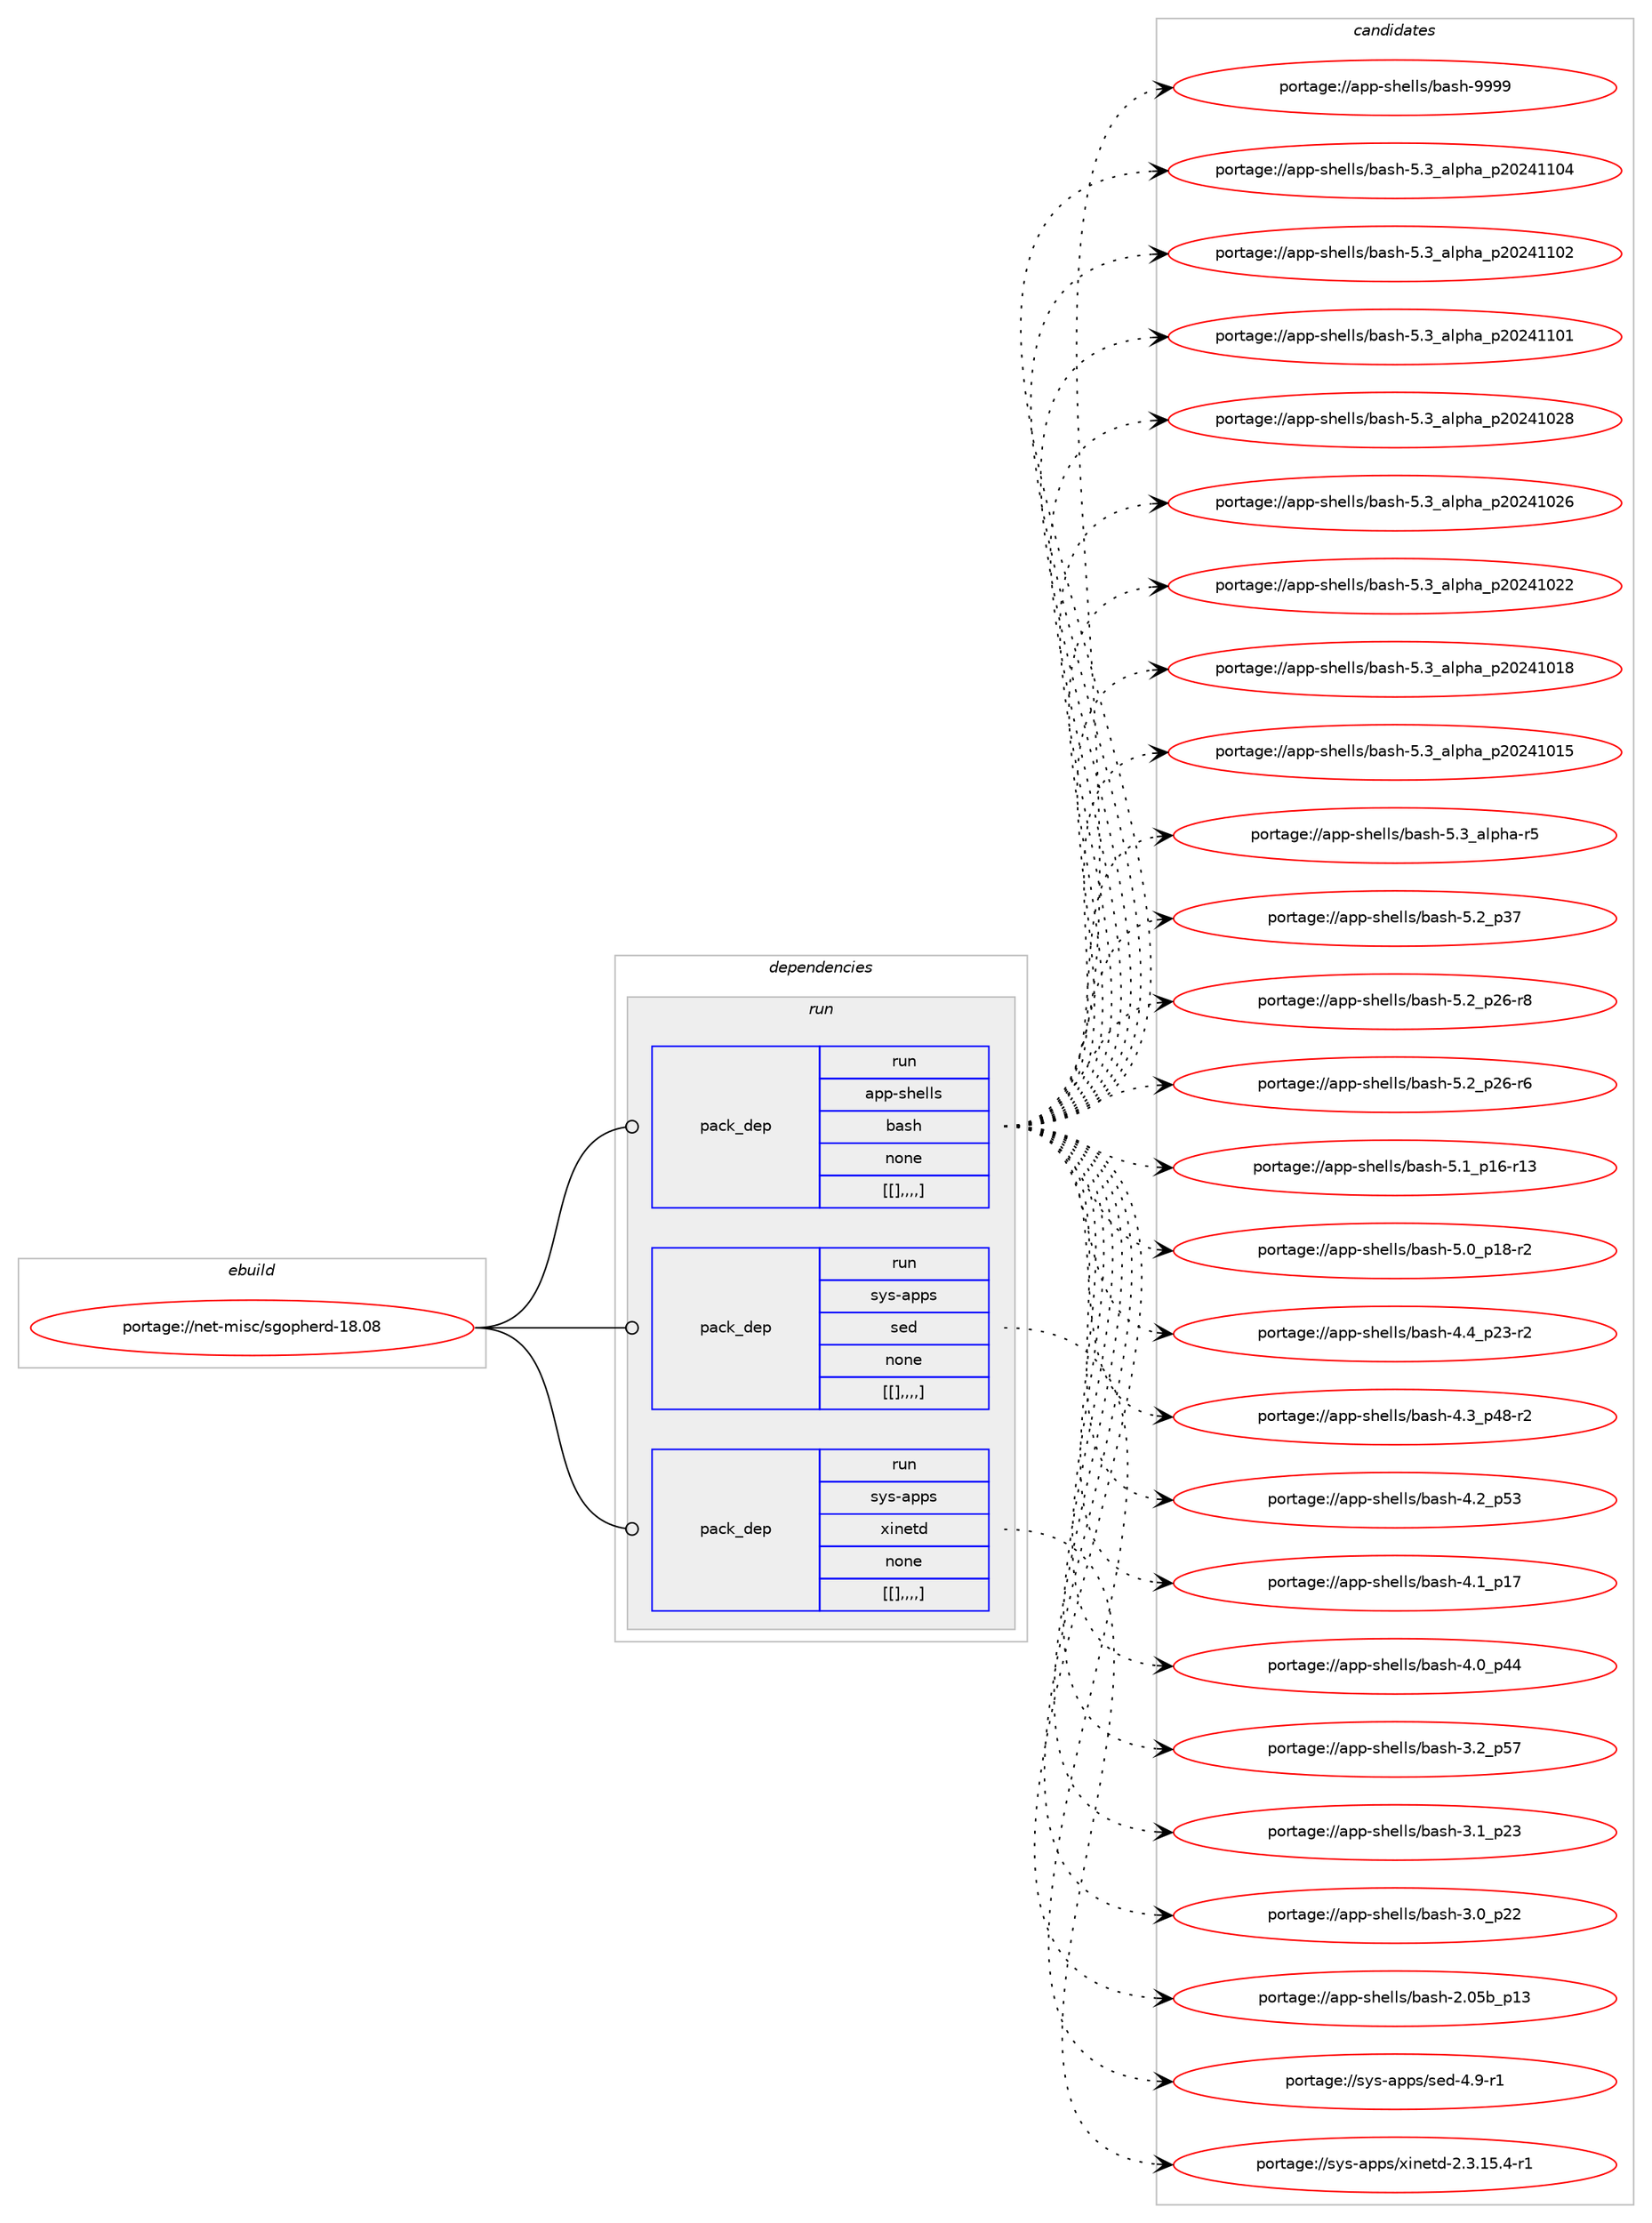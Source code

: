 digraph prolog {

# *************
# Graph options
# *************

newrank=true;
concentrate=true;
compound=true;
graph [rankdir=LR,fontname=Helvetica,fontsize=10,ranksep=1.5];#, ranksep=2.5, nodesep=0.2];
edge  [arrowhead=vee];
node  [fontname=Helvetica,fontsize=10];

# **********
# The ebuild
# **********

subgraph cluster_leftcol {
color=gray;
label=<<i>ebuild</i>>;
id [label="portage://net-misc/sgopherd-18.08", color=red, width=4, href="../net-misc/sgopherd-18.08.svg"];
}

# ****************
# The dependencies
# ****************

subgraph cluster_midcol {
color=gray;
label=<<i>dependencies</i>>;
subgraph cluster_compile {
fillcolor="#eeeeee";
style=filled;
label=<<i>compile</i>>;
}
subgraph cluster_compileandrun {
fillcolor="#eeeeee";
style=filled;
label=<<i>compile and run</i>>;
}
subgraph cluster_run {
fillcolor="#eeeeee";
style=filled;
label=<<i>run</i>>;
subgraph pack279 {
dependency372 [label=<<TABLE BORDER="0" CELLBORDER="1" CELLSPACING="0" CELLPADDING="4" WIDTH="220"><TR><TD ROWSPAN="6" CELLPADDING="30">pack_dep</TD></TR><TR><TD WIDTH="110">run</TD></TR><TR><TD>app-shells</TD></TR><TR><TD>bash</TD></TR><TR><TD>none</TD></TR><TR><TD>[[],,,,]</TD></TR></TABLE>>, shape=none, color=blue];
}
id:e -> dependency372:w [weight=20,style="solid",arrowhead="odot"];
subgraph pack280 {
dependency373 [label=<<TABLE BORDER="0" CELLBORDER="1" CELLSPACING="0" CELLPADDING="4" WIDTH="220"><TR><TD ROWSPAN="6" CELLPADDING="30">pack_dep</TD></TR><TR><TD WIDTH="110">run</TD></TR><TR><TD>sys-apps</TD></TR><TR><TD>sed</TD></TR><TR><TD>none</TD></TR><TR><TD>[[],,,,]</TD></TR></TABLE>>, shape=none, color=blue];
}
id:e -> dependency373:w [weight=20,style="solid",arrowhead="odot"];
subgraph pack281 {
dependency374 [label=<<TABLE BORDER="0" CELLBORDER="1" CELLSPACING="0" CELLPADDING="4" WIDTH="220"><TR><TD ROWSPAN="6" CELLPADDING="30">pack_dep</TD></TR><TR><TD WIDTH="110">run</TD></TR><TR><TD>sys-apps</TD></TR><TR><TD>xinetd</TD></TR><TR><TD>none</TD></TR><TR><TD>[[],,,,]</TD></TR></TABLE>>, shape=none, color=blue];
}
id:e -> dependency374:w [weight=20,style="solid",arrowhead="odot"];
}
}

# **************
# The candidates
# **************

subgraph cluster_choices {
rank=same;
color=gray;
label=<<i>candidates</i>>;

subgraph choice274 {
color=black;
nodesep=1;
choice97112112451151041011081081154798971151044557575757 [label="portage://app-shells/bash-9999", color=red, width=4,href="../app-shells/bash-9999.svg"];
choice971121124511510410110810811547989711510445534651959710811210497951125048505249494852 [label="portage://app-shells/bash-5.3_alpha_p20241104", color=red, width=4,href="../app-shells/bash-5.3_alpha_p20241104.svg"];
choice971121124511510410110810811547989711510445534651959710811210497951125048505249494850 [label="portage://app-shells/bash-5.3_alpha_p20241102", color=red, width=4,href="../app-shells/bash-5.3_alpha_p20241102.svg"];
choice971121124511510410110810811547989711510445534651959710811210497951125048505249494849 [label="portage://app-shells/bash-5.3_alpha_p20241101", color=red, width=4,href="../app-shells/bash-5.3_alpha_p20241101.svg"];
choice971121124511510410110810811547989711510445534651959710811210497951125048505249485056 [label="portage://app-shells/bash-5.3_alpha_p20241028", color=red, width=4,href="../app-shells/bash-5.3_alpha_p20241028.svg"];
choice971121124511510410110810811547989711510445534651959710811210497951125048505249485054 [label="portage://app-shells/bash-5.3_alpha_p20241026", color=red, width=4,href="../app-shells/bash-5.3_alpha_p20241026.svg"];
choice971121124511510410110810811547989711510445534651959710811210497951125048505249485050 [label="portage://app-shells/bash-5.3_alpha_p20241022", color=red, width=4,href="../app-shells/bash-5.3_alpha_p20241022.svg"];
choice971121124511510410110810811547989711510445534651959710811210497951125048505249484956 [label="portage://app-shells/bash-5.3_alpha_p20241018", color=red, width=4,href="../app-shells/bash-5.3_alpha_p20241018.svg"];
choice971121124511510410110810811547989711510445534651959710811210497951125048505249484953 [label="portage://app-shells/bash-5.3_alpha_p20241015", color=red, width=4,href="../app-shells/bash-5.3_alpha_p20241015.svg"];
choice9711211245115104101108108115479897115104455346519597108112104974511453 [label="portage://app-shells/bash-5.3_alpha-r5", color=red, width=4,href="../app-shells/bash-5.3_alpha-r5.svg"];
choice971121124511510410110810811547989711510445534650951125155 [label="portage://app-shells/bash-5.2_p37", color=red, width=4,href="../app-shells/bash-5.2_p37.svg"];
choice9711211245115104101108108115479897115104455346509511250544511456 [label="portage://app-shells/bash-5.2_p26-r8", color=red, width=4,href="../app-shells/bash-5.2_p26-r8.svg"];
choice9711211245115104101108108115479897115104455346509511250544511454 [label="portage://app-shells/bash-5.2_p26-r6", color=red, width=4,href="../app-shells/bash-5.2_p26-r6.svg"];
choice971121124511510410110810811547989711510445534649951124954451144951 [label="portage://app-shells/bash-5.1_p16-r13", color=red, width=4,href="../app-shells/bash-5.1_p16-r13.svg"];
choice9711211245115104101108108115479897115104455346489511249564511450 [label="portage://app-shells/bash-5.0_p18-r2", color=red, width=4,href="../app-shells/bash-5.0_p18-r2.svg"];
choice9711211245115104101108108115479897115104455246529511250514511450 [label="portage://app-shells/bash-4.4_p23-r2", color=red, width=4,href="../app-shells/bash-4.4_p23-r2.svg"];
choice9711211245115104101108108115479897115104455246519511252564511450 [label="portage://app-shells/bash-4.3_p48-r2", color=red, width=4,href="../app-shells/bash-4.3_p48-r2.svg"];
choice971121124511510410110810811547989711510445524650951125351 [label="portage://app-shells/bash-4.2_p53", color=red, width=4,href="../app-shells/bash-4.2_p53.svg"];
choice971121124511510410110810811547989711510445524649951124955 [label="portage://app-shells/bash-4.1_p17", color=red, width=4,href="../app-shells/bash-4.1_p17.svg"];
choice971121124511510410110810811547989711510445524648951125252 [label="portage://app-shells/bash-4.0_p44", color=red, width=4,href="../app-shells/bash-4.0_p44.svg"];
choice971121124511510410110810811547989711510445514650951125355 [label="portage://app-shells/bash-3.2_p57", color=red, width=4,href="../app-shells/bash-3.2_p57.svg"];
choice971121124511510410110810811547989711510445514649951125051 [label="portage://app-shells/bash-3.1_p23", color=red, width=4,href="../app-shells/bash-3.1_p23.svg"];
choice971121124511510410110810811547989711510445514648951125050 [label="portage://app-shells/bash-3.0_p22", color=red, width=4,href="../app-shells/bash-3.0_p22.svg"];
choice9711211245115104101108108115479897115104455046485398951124951 [label="portage://app-shells/bash-2.05b_p13", color=red, width=4,href="../app-shells/bash-2.05b_p13.svg"];
dependency372:e -> choice97112112451151041011081081154798971151044557575757:w [style=dotted,weight="100"];
dependency372:e -> choice971121124511510410110810811547989711510445534651959710811210497951125048505249494852:w [style=dotted,weight="100"];
dependency372:e -> choice971121124511510410110810811547989711510445534651959710811210497951125048505249494850:w [style=dotted,weight="100"];
dependency372:e -> choice971121124511510410110810811547989711510445534651959710811210497951125048505249494849:w [style=dotted,weight="100"];
dependency372:e -> choice971121124511510410110810811547989711510445534651959710811210497951125048505249485056:w [style=dotted,weight="100"];
dependency372:e -> choice971121124511510410110810811547989711510445534651959710811210497951125048505249485054:w [style=dotted,weight="100"];
dependency372:e -> choice971121124511510410110810811547989711510445534651959710811210497951125048505249485050:w [style=dotted,weight="100"];
dependency372:e -> choice971121124511510410110810811547989711510445534651959710811210497951125048505249484956:w [style=dotted,weight="100"];
dependency372:e -> choice971121124511510410110810811547989711510445534651959710811210497951125048505249484953:w [style=dotted,weight="100"];
dependency372:e -> choice9711211245115104101108108115479897115104455346519597108112104974511453:w [style=dotted,weight="100"];
dependency372:e -> choice971121124511510410110810811547989711510445534650951125155:w [style=dotted,weight="100"];
dependency372:e -> choice9711211245115104101108108115479897115104455346509511250544511456:w [style=dotted,weight="100"];
dependency372:e -> choice9711211245115104101108108115479897115104455346509511250544511454:w [style=dotted,weight="100"];
dependency372:e -> choice971121124511510410110810811547989711510445534649951124954451144951:w [style=dotted,weight="100"];
dependency372:e -> choice9711211245115104101108108115479897115104455346489511249564511450:w [style=dotted,weight="100"];
dependency372:e -> choice9711211245115104101108108115479897115104455246529511250514511450:w [style=dotted,weight="100"];
dependency372:e -> choice9711211245115104101108108115479897115104455246519511252564511450:w [style=dotted,weight="100"];
dependency372:e -> choice971121124511510410110810811547989711510445524650951125351:w [style=dotted,weight="100"];
dependency372:e -> choice971121124511510410110810811547989711510445524649951124955:w [style=dotted,weight="100"];
dependency372:e -> choice971121124511510410110810811547989711510445524648951125252:w [style=dotted,weight="100"];
dependency372:e -> choice971121124511510410110810811547989711510445514650951125355:w [style=dotted,weight="100"];
dependency372:e -> choice971121124511510410110810811547989711510445514649951125051:w [style=dotted,weight="100"];
dependency372:e -> choice971121124511510410110810811547989711510445514648951125050:w [style=dotted,weight="100"];
dependency372:e -> choice9711211245115104101108108115479897115104455046485398951124951:w [style=dotted,weight="100"];
}
subgraph choice282 {
color=black;
nodesep=1;
choice115121115459711211211547115101100455246574511449 [label="portage://sys-apps/sed-4.9-r1", color=red, width=4,href="../sys-apps/sed-4.9-r1.svg"];
dependency373:e -> choice115121115459711211211547115101100455246574511449:w [style=dotted,weight="100"];
}
subgraph choice283 {
color=black;
nodesep=1;
choice1151211154597112112115471201051101011161004550465146495346524511449 [label="portage://sys-apps/xinetd-2.3.15.4-r1", color=red, width=4,href="../sys-apps/xinetd-2.3.15.4-r1.svg"];
dependency374:e -> choice1151211154597112112115471201051101011161004550465146495346524511449:w [style=dotted,weight="100"];
}
}

}
